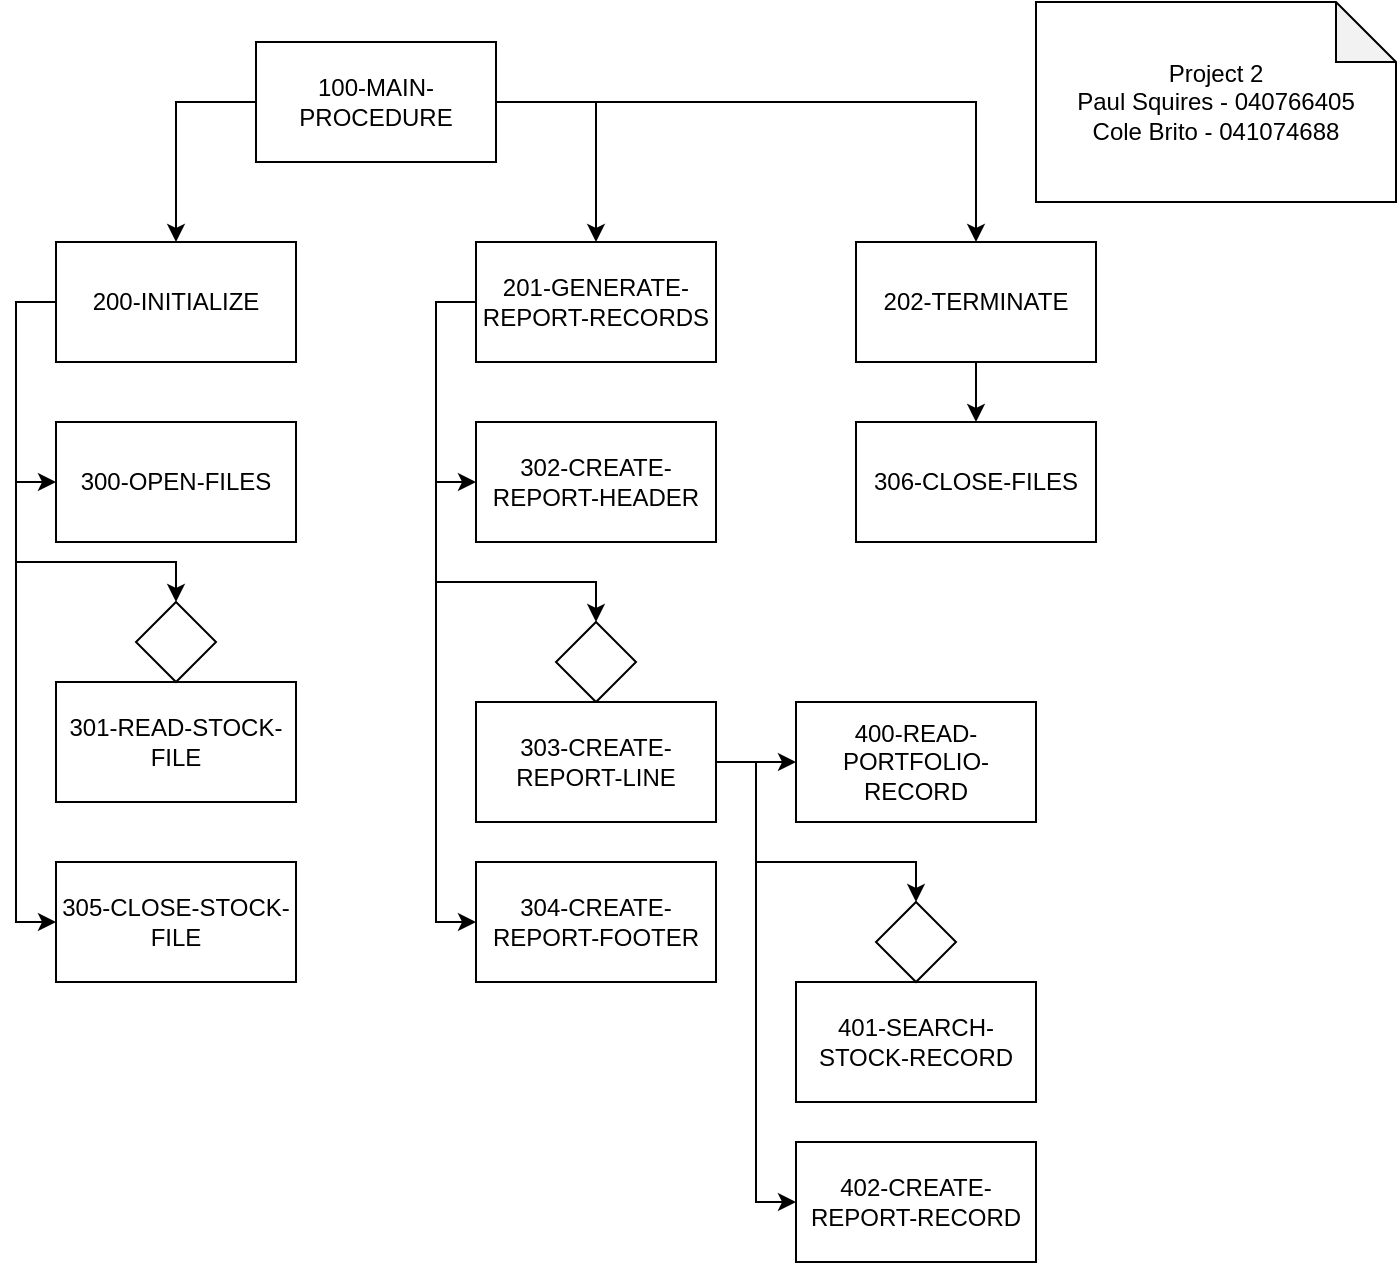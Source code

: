 <mxfile version="26.1.1">
  <diagram name="Page-1" id="E8nP3whgu4B2JOrv2gdp">
    <mxGraphModel dx="794" dy="454" grid="1" gridSize="10" guides="1" tooltips="1" connect="1" arrows="1" fold="1" page="1" pageScale="1" pageWidth="850" pageHeight="1100" math="0" shadow="0">
      <root>
        <mxCell id="0" />
        <mxCell id="1" parent="0" />
        <mxCell id="tD4AE-S6UwKGjwgNlo43-11" style="edgeStyle=orthogonalEdgeStyle;rounded=0;orthogonalLoop=1;jettySize=auto;html=1;exitX=1;exitY=0.5;exitDx=0;exitDy=0;entryX=0.5;entryY=0;entryDx=0;entryDy=0;" edge="1" parent="1" source="tD4AE-S6UwKGjwgNlo43-1" target="tD4AE-S6UwKGjwgNlo43-5">
          <mxGeometry relative="1" as="geometry" />
        </mxCell>
        <mxCell id="tD4AE-S6UwKGjwgNlo43-14" style="edgeStyle=orthogonalEdgeStyle;rounded=0;orthogonalLoop=1;jettySize=auto;html=1;exitX=0;exitY=0.5;exitDx=0;exitDy=0;entryX=0.5;entryY=0;entryDx=0;entryDy=0;" edge="1" parent="1" source="tD4AE-S6UwKGjwgNlo43-1" target="tD4AE-S6UwKGjwgNlo43-2">
          <mxGeometry relative="1" as="geometry" />
        </mxCell>
        <mxCell id="tD4AE-S6UwKGjwgNlo43-25" style="edgeStyle=orthogonalEdgeStyle;rounded=0;orthogonalLoop=1;jettySize=auto;html=1;exitX=1;exitY=0.5;exitDx=0;exitDy=0;" edge="1" parent="1" source="tD4AE-S6UwKGjwgNlo43-1" target="tD4AE-S6UwKGjwgNlo43-24">
          <mxGeometry relative="1" as="geometry" />
        </mxCell>
        <mxCell id="tD4AE-S6UwKGjwgNlo43-1" value="100-MAIN-PROCEDURE" style="rounded=0;whiteSpace=wrap;html=1;" vertex="1" parent="1">
          <mxGeometry x="350" y="50" width="120" height="60" as="geometry" />
        </mxCell>
        <mxCell id="tD4AE-S6UwKGjwgNlo43-15" style="edgeStyle=orthogonalEdgeStyle;rounded=0;orthogonalLoop=1;jettySize=auto;html=1;exitX=0;exitY=0.5;exitDx=0;exitDy=0;entryX=0;entryY=0.5;entryDx=0;entryDy=0;" edge="1" parent="1" source="tD4AE-S6UwKGjwgNlo43-2" target="tD4AE-S6UwKGjwgNlo43-3">
          <mxGeometry relative="1" as="geometry" />
        </mxCell>
        <mxCell id="tD4AE-S6UwKGjwgNlo43-16" style="edgeStyle=orthogonalEdgeStyle;rounded=0;orthogonalLoop=1;jettySize=auto;html=1;entryX=0.5;entryY=0;entryDx=0;entryDy=0;" edge="1" parent="1" source="tD4AE-S6UwKGjwgNlo43-2" target="tD4AE-S6UwKGjwgNlo43-10">
          <mxGeometry relative="1" as="geometry">
            <Array as="points">
              <mxPoint x="230" y="180" />
              <mxPoint x="230" y="310" />
              <mxPoint x="310" y="310" />
            </Array>
          </mxGeometry>
        </mxCell>
        <mxCell id="tD4AE-S6UwKGjwgNlo43-30" style="edgeStyle=orthogonalEdgeStyle;rounded=0;orthogonalLoop=1;jettySize=auto;html=1;exitX=0;exitY=0.5;exitDx=0;exitDy=0;entryX=0;entryY=0.5;entryDx=0;entryDy=0;" edge="1" parent="1" source="tD4AE-S6UwKGjwgNlo43-2" target="tD4AE-S6UwKGjwgNlo43-29">
          <mxGeometry relative="1" as="geometry" />
        </mxCell>
        <mxCell id="tD4AE-S6UwKGjwgNlo43-2" value="200-INITIALIZE" style="rounded=0;whiteSpace=wrap;html=1;" vertex="1" parent="1">
          <mxGeometry x="250" y="150" width="120" height="60" as="geometry" />
        </mxCell>
        <mxCell id="tD4AE-S6UwKGjwgNlo43-3" value="300-OPEN-FILES" style="rounded=0;whiteSpace=wrap;html=1;" vertex="1" parent="1">
          <mxGeometry x="250" y="240" width="120" height="60" as="geometry" />
        </mxCell>
        <mxCell id="tD4AE-S6UwKGjwgNlo43-4" value="301-READ-STOCK-FILE" style="rounded=0;whiteSpace=wrap;html=1;" vertex="1" parent="1">
          <mxGeometry x="250" y="370" width="120" height="60" as="geometry" />
        </mxCell>
        <mxCell id="tD4AE-S6UwKGjwgNlo43-12" style="edgeStyle=orthogonalEdgeStyle;rounded=0;orthogonalLoop=1;jettySize=auto;html=1;exitX=0;exitY=0.5;exitDx=0;exitDy=0;entryX=0;entryY=0.5;entryDx=0;entryDy=0;" edge="1" parent="1" source="tD4AE-S6UwKGjwgNlo43-5" target="tD4AE-S6UwKGjwgNlo43-17">
          <mxGeometry relative="1" as="geometry" />
        </mxCell>
        <mxCell id="tD4AE-S6UwKGjwgNlo43-13" style="edgeStyle=orthogonalEdgeStyle;rounded=0;orthogonalLoop=1;jettySize=auto;html=1;entryX=0.5;entryY=0;entryDx=0;entryDy=0;" edge="1" parent="1" source="tD4AE-S6UwKGjwgNlo43-5" target="tD4AE-S6UwKGjwgNlo43-8">
          <mxGeometry relative="1" as="geometry">
            <Array as="points">
              <mxPoint x="440" y="180" />
              <mxPoint x="440" y="320" />
              <mxPoint x="520" y="320" />
            </Array>
          </mxGeometry>
        </mxCell>
        <mxCell id="tD4AE-S6UwKGjwgNlo43-23" style="edgeStyle=orthogonalEdgeStyle;rounded=0;orthogonalLoop=1;jettySize=auto;html=1;entryX=0;entryY=0.5;entryDx=0;entryDy=0;" edge="1" parent="1" source="tD4AE-S6UwKGjwgNlo43-5" target="tD4AE-S6UwKGjwgNlo43-18">
          <mxGeometry relative="1" as="geometry">
            <Array as="points">
              <mxPoint x="440" y="180" />
              <mxPoint x="440" y="490" />
            </Array>
          </mxGeometry>
        </mxCell>
        <mxCell id="tD4AE-S6UwKGjwgNlo43-5" value="201-GENERATE-REPORT-RECORDS" style="rounded=0;whiteSpace=wrap;html=1;" vertex="1" parent="1">
          <mxGeometry x="460" y="150" width="120" height="60" as="geometry" />
        </mxCell>
        <mxCell id="tD4AE-S6UwKGjwgNlo43-6" value="400-READ-PORTFOLIO-RECORD" style="rounded=0;whiteSpace=wrap;html=1;" vertex="1" parent="1">
          <mxGeometry x="620" y="380" width="120" height="60" as="geometry" />
        </mxCell>
        <mxCell id="tD4AE-S6UwKGjwgNlo43-7" value="402-CREATE-REPORT-RECORD" style="rounded=0;whiteSpace=wrap;html=1;" vertex="1" parent="1">
          <mxGeometry x="620" y="600" width="120" height="60" as="geometry" />
        </mxCell>
        <mxCell id="tD4AE-S6UwKGjwgNlo43-8" value="" style="rhombus;whiteSpace=wrap;html=1;" vertex="1" parent="1">
          <mxGeometry x="500" y="340" width="40" height="40" as="geometry" />
        </mxCell>
        <mxCell id="tD4AE-S6UwKGjwgNlo43-10" value="" style="rhombus;whiteSpace=wrap;html=1;" vertex="1" parent="1">
          <mxGeometry x="290" y="330" width="40" height="40" as="geometry" />
        </mxCell>
        <mxCell id="tD4AE-S6UwKGjwgNlo43-17" value="302-CREATE-REPORT-HEADER" style="rounded=0;whiteSpace=wrap;html=1;" vertex="1" parent="1">
          <mxGeometry x="460" y="240" width="120" height="60" as="geometry" />
        </mxCell>
        <mxCell id="tD4AE-S6UwKGjwgNlo43-18" value="304-CREATE-REPORT-FOOTER" style="rounded=0;whiteSpace=wrap;html=1;" vertex="1" parent="1">
          <mxGeometry x="460" y="460" width="120" height="60" as="geometry" />
        </mxCell>
        <mxCell id="tD4AE-S6UwKGjwgNlo43-21" style="edgeStyle=orthogonalEdgeStyle;rounded=0;orthogonalLoop=1;jettySize=auto;html=1;exitX=1;exitY=0.5;exitDx=0;exitDy=0;entryX=0;entryY=0.5;entryDx=0;entryDy=0;" edge="1" parent="1" source="tD4AE-S6UwKGjwgNlo43-19" target="tD4AE-S6UwKGjwgNlo43-6">
          <mxGeometry relative="1" as="geometry" />
        </mxCell>
        <mxCell id="tD4AE-S6UwKGjwgNlo43-22" style="edgeStyle=orthogonalEdgeStyle;rounded=0;orthogonalLoop=1;jettySize=auto;html=1;entryX=0;entryY=0.5;entryDx=0;entryDy=0;" edge="1" parent="1" source="tD4AE-S6UwKGjwgNlo43-19" target="tD4AE-S6UwKGjwgNlo43-7">
          <mxGeometry relative="1" as="geometry" />
        </mxCell>
        <mxCell id="tD4AE-S6UwKGjwgNlo43-28" style="edgeStyle=orthogonalEdgeStyle;rounded=0;orthogonalLoop=1;jettySize=auto;html=1;exitX=1;exitY=0.5;exitDx=0;exitDy=0;entryX=0.5;entryY=0;entryDx=0;entryDy=0;" edge="1" parent="1" source="tD4AE-S6UwKGjwgNlo43-19" target="tD4AE-S6UwKGjwgNlo43-33">
          <mxGeometry relative="1" as="geometry">
            <mxPoint x="630" y="500" as="targetPoint" />
            <Array as="points">
              <mxPoint x="600" y="410" />
              <mxPoint x="600" y="460" />
              <mxPoint x="680" y="460" />
            </Array>
          </mxGeometry>
        </mxCell>
        <mxCell id="tD4AE-S6UwKGjwgNlo43-19" value="303-CREATE-REPORT-LINE" style="rounded=0;whiteSpace=wrap;html=1;" vertex="1" parent="1">
          <mxGeometry x="460" y="380" width="120" height="60" as="geometry" />
        </mxCell>
        <mxCell id="tD4AE-S6UwKGjwgNlo43-32" style="edgeStyle=orthogonalEdgeStyle;rounded=0;orthogonalLoop=1;jettySize=auto;html=1;exitX=0.5;exitY=1;exitDx=0;exitDy=0;entryX=0.5;entryY=0;entryDx=0;entryDy=0;" edge="1" parent="1" source="tD4AE-S6UwKGjwgNlo43-24" target="tD4AE-S6UwKGjwgNlo43-31">
          <mxGeometry relative="1" as="geometry" />
        </mxCell>
        <mxCell id="tD4AE-S6UwKGjwgNlo43-24" value="202-TERMINATE" style="rounded=0;whiteSpace=wrap;html=1;" vertex="1" parent="1">
          <mxGeometry x="650" y="150" width="120" height="60" as="geometry" />
        </mxCell>
        <mxCell id="tD4AE-S6UwKGjwgNlo43-26" value="Project 2&lt;div&gt;Paul Squires - 040766405&lt;/div&gt;&lt;div&gt;Cole Brito - 041074688&lt;/div&gt;" style="shape=note;whiteSpace=wrap;html=1;backgroundOutline=1;darkOpacity=0.05;" vertex="1" parent="1">
          <mxGeometry x="740" y="30" width="180" height="100" as="geometry" />
        </mxCell>
        <mxCell id="tD4AE-S6UwKGjwgNlo43-27" value="401-SEARCH-STOCK-RECORD" style="rounded=0;whiteSpace=wrap;html=1;" vertex="1" parent="1">
          <mxGeometry x="620" y="520" width="120" height="60" as="geometry" />
        </mxCell>
        <mxCell id="tD4AE-S6UwKGjwgNlo43-29" value="305-CLOSE-STOCK-FILE" style="rounded=0;whiteSpace=wrap;html=1;" vertex="1" parent="1">
          <mxGeometry x="250" y="460" width="120" height="60" as="geometry" />
        </mxCell>
        <mxCell id="tD4AE-S6UwKGjwgNlo43-31" value="306-CLOSE-FILES" style="rounded=0;whiteSpace=wrap;html=1;" vertex="1" parent="1">
          <mxGeometry x="650" y="240" width="120" height="60" as="geometry" />
        </mxCell>
        <mxCell id="tD4AE-S6UwKGjwgNlo43-33" value="" style="rhombus;whiteSpace=wrap;html=1;" vertex="1" parent="1">
          <mxGeometry x="660" y="480" width="40" height="40" as="geometry" />
        </mxCell>
      </root>
    </mxGraphModel>
  </diagram>
</mxfile>
